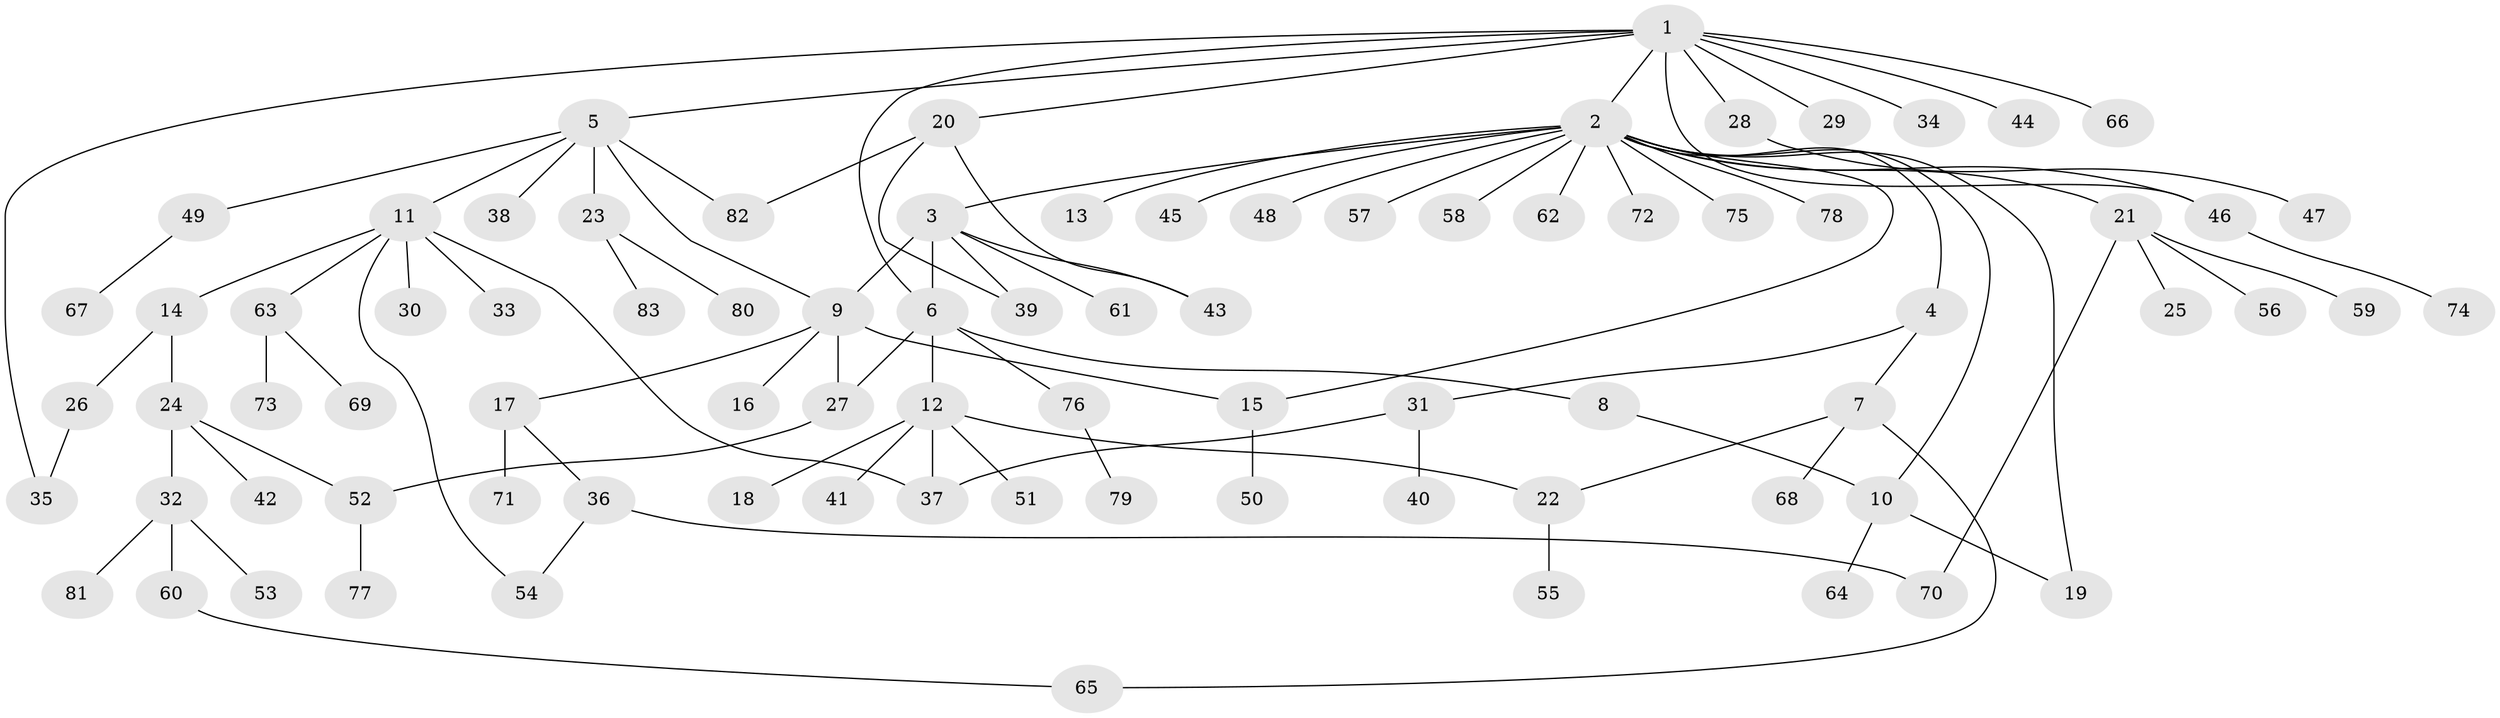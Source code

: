 // Generated by graph-tools (version 1.1) at 2025/46/03/09/25 04:46:46]
// undirected, 83 vertices, 100 edges
graph export_dot {
graph [start="1"]
  node [color=gray90,style=filled];
  1;
  2;
  3;
  4;
  5;
  6;
  7;
  8;
  9;
  10;
  11;
  12;
  13;
  14;
  15;
  16;
  17;
  18;
  19;
  20;
  21;
  22;
  23;
  24;
  25;
  26;
  27;
  28;
  29;
  30;
  31;
  32;
  33;
  34;
  35;
  36;
  37;
  38;
  39;
  40;
  41;
  42;
  43;
  44;
  45;
  46;
  47;
  48;
  49;
  50;
  51;
  52;
  53;
  54;
  55;
  56;
  57;
  58;
  59;
  60;
  61;
  62;
  63;
  64;
  65;
  66;
  67;
  68;
  69;
  70;
  71;
  72;
  73;
  74;
  75;
  76;
  77;
  78;
  79;
  80;
  81;
  82;
  83;
  1 -- 2;
  1 -- 5;
  1 -- 6;
  1 -- 20;
  1 -- 28;
  1 -- 29;
  1 -- 34;
  1 -- 35;
  1 -- 44;
  1 -- 46;
  1 -- 66;
  2 -- 3;
  2 -- 4;
  2 -- 10;
  2 -- 13;
  2 -- 15;
  2 -- 19;
  2 -- 21;
  2 -- 45;
  2 -- 46;
  2 -- 48;
  2 -- 57;
  2 -- 58;
  2 -- 62;
  2 -- 72;
  2 -- 75;
  2 -- 78;
  3 -- 6;
  3 -- 9;
  3 -- 39;
  3 -- 43;
  3 -- 61;
  4 -- 7;
  4 -- 31;
  5 -- 9;
  5 -- 11;
  5 -- 23;
  5 -- 38;
  5 -- 49;
  5 -- 82;
  6 -- 8;
  6 -- 12;
  6 -- 27;
  6 -- 76;
  7 -- 22;
  7 -- 65;
  7 -- 68;
  8 -- 10;
  9 -- 15;
  9 -- 16;
  9 -- 17;
  9 -- 27;
  10 -- 19;
  10 -- 64;
  11 -- 14;
  11 -- 30;
  11 -- 33;
  11 -- 37;
  11 -- 54;
  11 -- 63;
  12 -- 18;
  12 -- 22;
  12 -- 37;
  12 -- 41;
  12 -- 51;
  14 -- 24;
  14 -- 26;
  15 -- 50;
  17 -- 36;
  17 -- 71;
  20 -- 39;
  20 -- 43;
  20 -- 82;
  21 -- 25;
  21 -- 56;
  21 -- 59;
  21 -- 70;
  22 -- 55;
  23 -- 80;
  23 -- 83;
  24 -- 32;
  24 -- 42;
  24 -- 52;
  26 -- 35;
  27 -- 52;
  28 -- 47;
  31 -- 37;
  31 -- 40;
  32 -- 53;
  32 -- 60;
  32 -- 81;
  36 -- 54;
  36 -- 70;
  46 -- 74;
  49 -- 67;
  52 -- 77;
  60 -- 65;
  63 -- 69;
  63 -- 73;
  76 -- 79;
}
